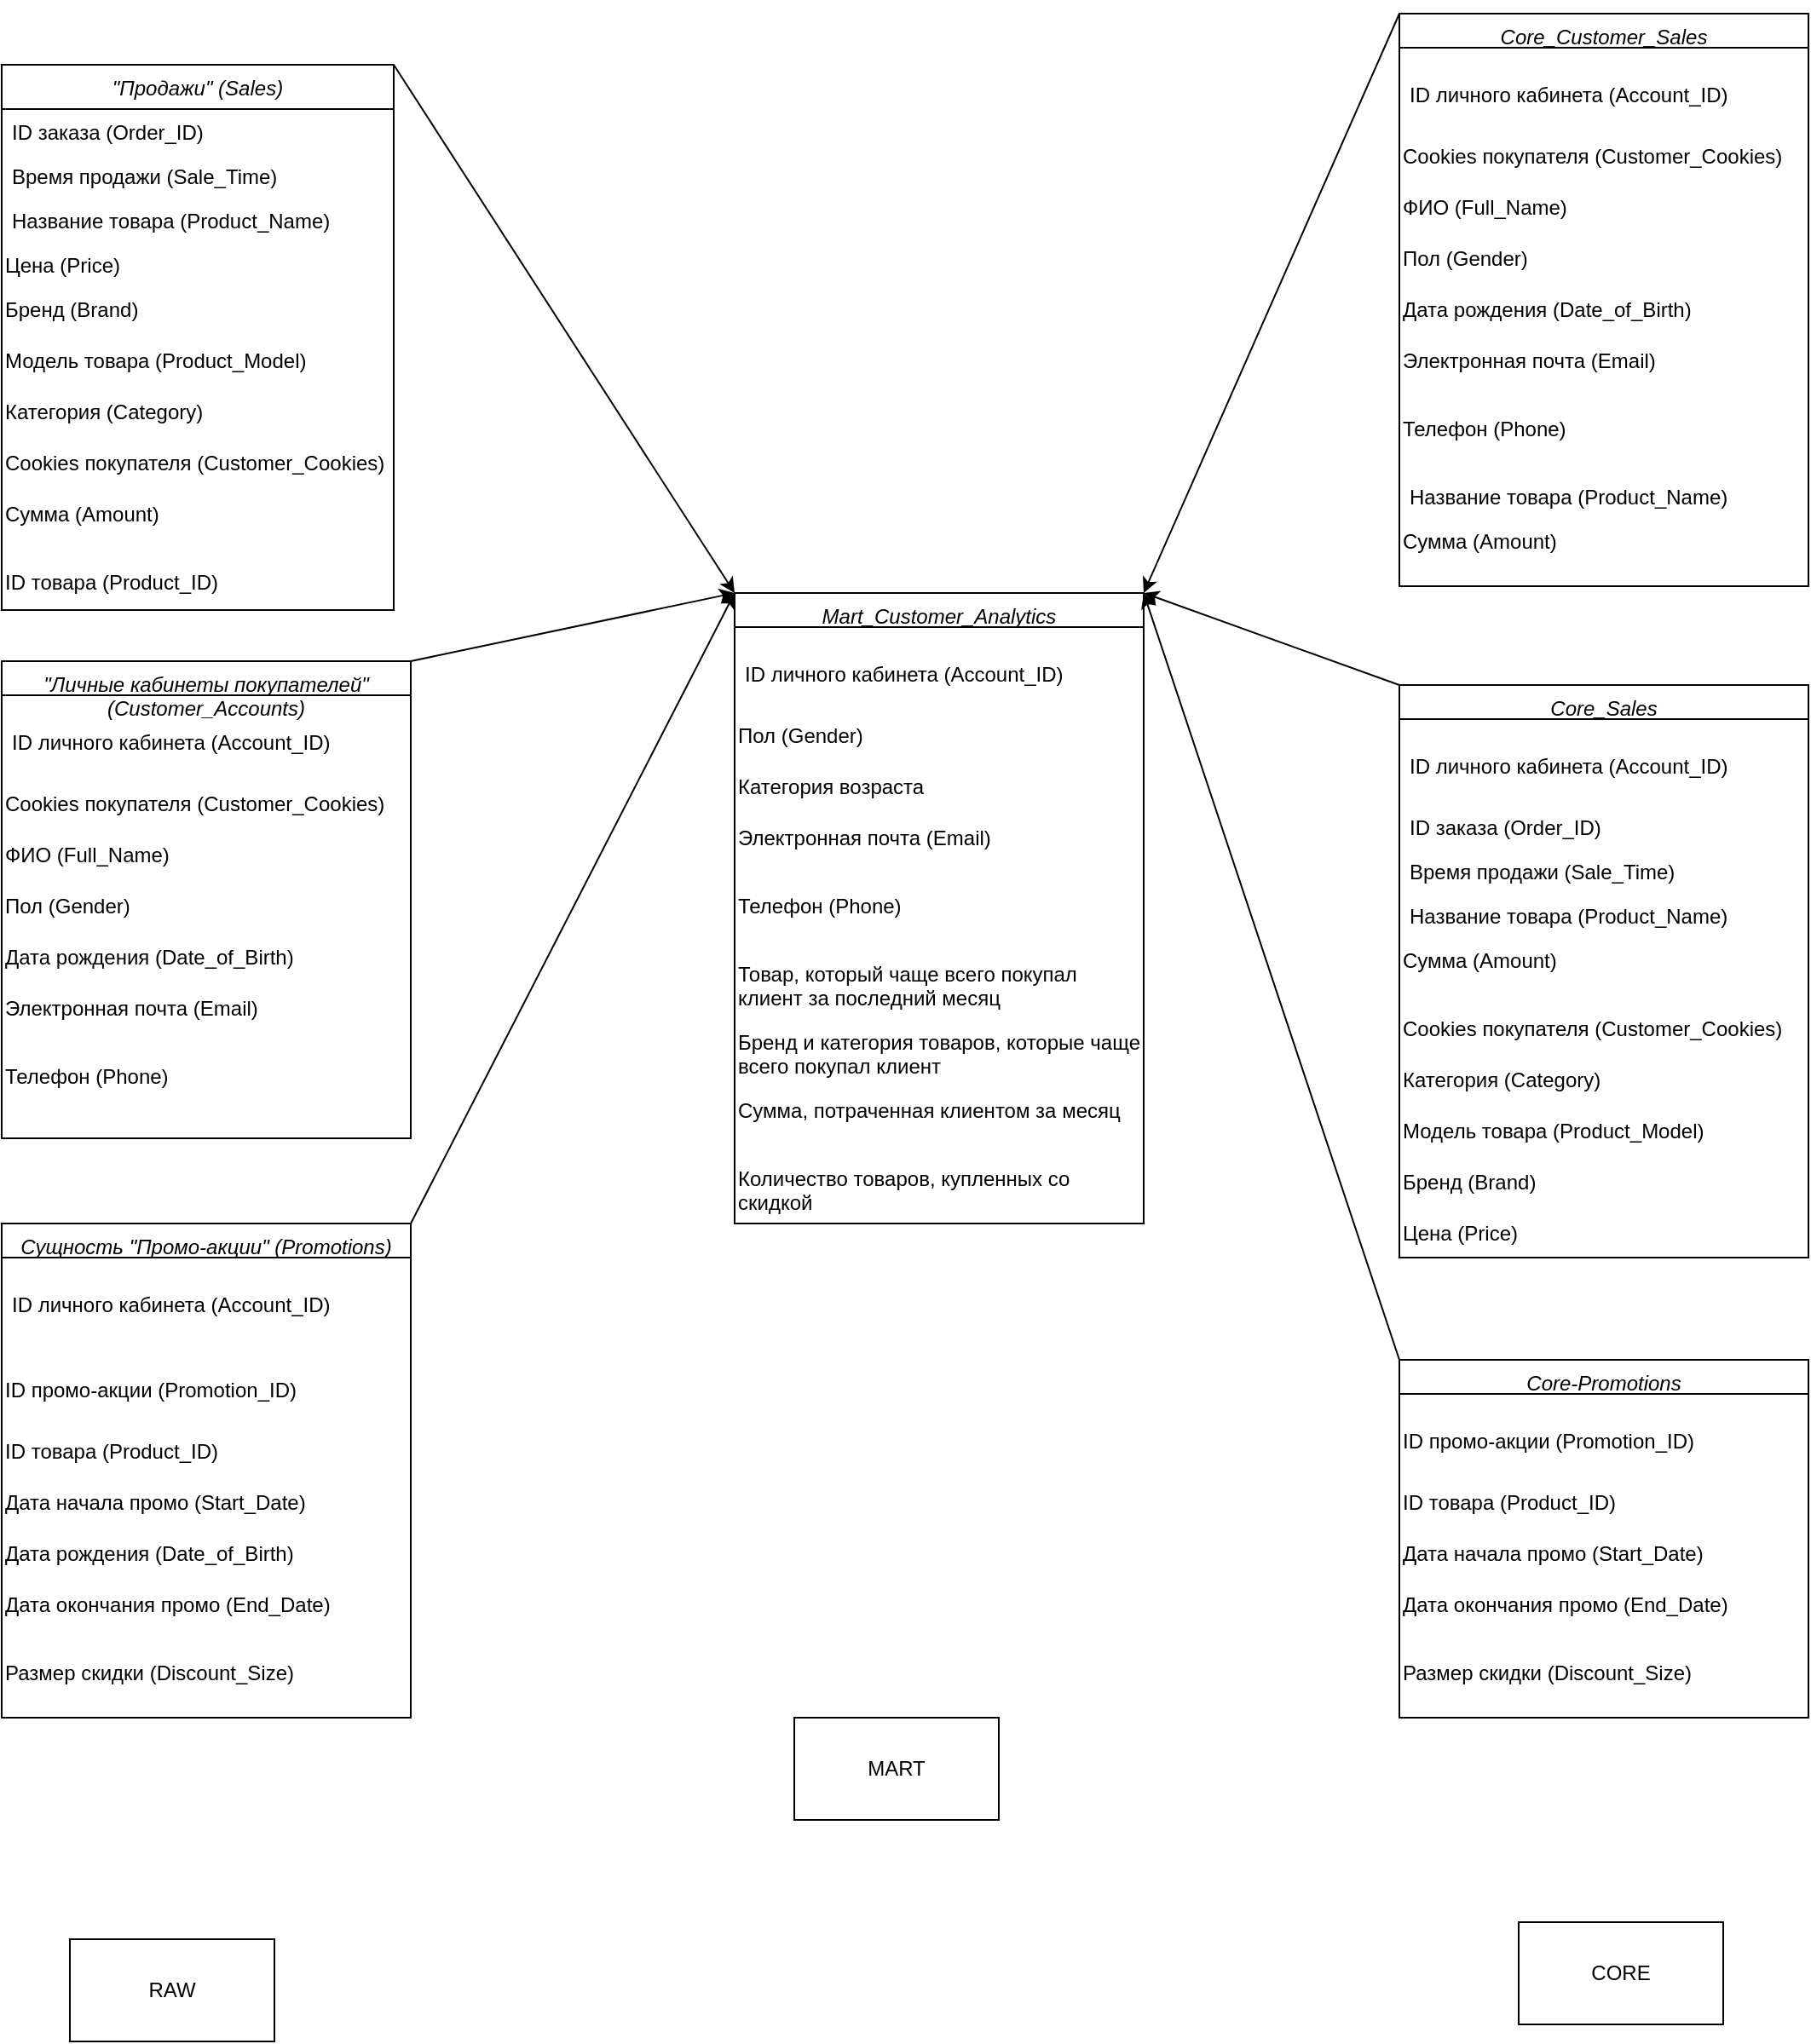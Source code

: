 <mxfile version="21.7.5" type="device">
  <diagram id="C5RBs43oDa-KdzZeNtuy" name="Page-1">
    <mxGraphModel dx="2007" dy="1625" grid="1" gridSize="10" guides="1" tooltips="1" connect="1" arrows="1" fold="1" page="1" pageScale="1" pageWidth="1169" pageHeight="827" math="0" shadow="0">
      <root>
        <mxCell id="WIyWlLk6GJQsqaUBKTNV-0" />
        <mxCell id="WIyWlLk6GJQsqaUBKTNV-1" parent="WIyWlLk6GJQsqaUBKTNV-0" />
        <mxCell id="zkfFHV4jXpPFQw0GAbJ--0" value="&quot;Продажи&quot; (Sales)" style="swimlane;fontStyle=2;align=center;verticalAlign=top;childLayout=stackLayout;horizontal=1;startSize=26;horizontalStack=0;resizeParent=1;resizeLast=0;collapsible=1;marginBottom=0;rounded=0;shadow=0;strokeWidth=1;" parent="WIyWlLk6GJQsqaUBKTNV-1" vertex="1">
          <mxGeometry x="60" y="40" width="230" height="320" as="geometry">
            <mxRectangle x="230" y="140" width="160" height="26" as="alternateBounds" />
          </mxGeometry>
        </mxCell>
        <mxCell id="zkfFHV4jXpPFQw0GAbJ--2" value="ID заказа (Order_ID)" style="text;align=left;verticalAlign=top;spacingLeft=4;spacingRight=4;overflow=hidden;rotatable=0;points=[[0,0.5],[1,0.5]];portConstraint=eastwest;rounded=0;shadow=0;html=0;" parent="zkfFHV4jXpPFQw0GAbJ--0" vertex="1">
          <mxGeometry y="26" width="230" height="26" as="geometry" />
        </mxCell>
        <mxCell id="zkfFHV4jXpPFQw0GAbJ--3" value="Время продажи (Sale_Time)" style="text;align=left;verticalAlign=top;spacingLeft=4;spacingRight=4;overflow=hidden;rotatable=0;points=[[0,0.5],[1,0.5]];portConstraint=eastwest;rounded=0;shadow=0;html=0;" parent="zkfFHV4jXpPFQw0GAbJ--0" vertex="1">
          <mxGeometry y="52" width="230" height="26" as="geometry" />
        </mxCell>
        <mxCell id="KQoIIr9sLk1v1GStxZdK-7" value="Название товара (Product_Name)" style="text;align=left;verticalAlign=top;spacingLeft=4;spacingRight=4;overflow=hidden;rotatable=0;points=[[0,0.5],[1,0.5]];portConstraint=eastwest;rounded=0;shadow=0;html=0;" parent="zkfFHV4jXpPFQw0GAbJ--0" vertex="1">
          <mxGeometry y="78" width="230" height="26" as="geometry" />
        </mxCell>
        <mxCell id="KQoIIr9sLk1v1GStxZdK-12" value="Цена (Price)" style="text;whiteSpace=wrap;html=1;" parent="zkfFHV4jXpPFQw0GAbJ--0" vertex="1">
          <mxGeometry y="104" width="230" height="26" as="geometry" />
        </mxCell>
        <mxCell id="KQoIIr9sLk1v1GStxZdK-13" value="Бренд (Brand)" style="text;whiteSpace=wrap;html=1;" parent="zkfFHV4jXpPFQw0GAbJ--0" vertex="1">
          <mxGeometry y="130" width="230" height="30" as="geometry" />
        </mxCell>
        <mxCell id="KQoIIr9sLk1v1GStxZdK-14" value="Модель товара (Product_Model)" style="text;whiteSpace=wrap;html=1;" parent="zkfFHV4jXpPFQw0GAbJ--0" vertex="1">
          <mxGeometry y="160" width="230" height="30" as="geometry" />
        </mxCell>
        <mxCell id="KQoIIr9sLk1v1GStxZdK-15" value="Категория (Category)" style="text;whiteSpace=wrap;html=1;" parent="zkfFHV4jXpPFQw0GAbJ--0" vertex="1">
          <mxGeometry y="190" width="230" height="30" as="geometry" />
        </mxCell>
        <mxCell id="KQoIIr9sLk1v1GStxZdK-16" value="Cookies покупателя (Customer_Cookies)" style="text;whiteSpace=wrap;html=1;" parent="zkfFHV4jXpPFQw0GAbJ--0" vertex="1">
          <mxGeometry y="220" width="230" height="30" as="geometry" />
        </mxCell>
        <mxCell id="KQoIIr9sLk1v1GStxZdK-17" value="Сумма (Amount)" style="text;whiteSpace=wrap;html=1;" parent="zkfFHV4jXpPFQw0GAbJ--0" vertex="1">
          <mxGeometry y="250" width="230" height="40" as="geometry" />
        </mxCell>
        <mxCell id="KQoIIr9sLk1v1GStxZdK-74" value="ID товара (Product_ID)" style="text;whiteSpace=wrap;html=1;" parent="zkfFHV4jXpPFQw0GAbJ--0" vertex="1">
          <mxGeometry y="290" width="230" height="30" as="geometry" />
        </mxCell>
        <mxCell id="KQoIIr9sLk1v1GStxZdK-54" value="&quot;Личные кабинеты покупателей&quot; &#xa;(Customer_Accounts)" style="swimlane;fontStyle=2;align=center;verticalAlign=top;childLayout=stackLayout;horizontal=1;startSize=20;horizontalStack=0;resizeParent=1;resizeLast=0;collapsible=1;marginBottom=0;rounded=0;shadow=0;strokeWidth=1;" parent="WIyWlLk6GJQsqaUBKTNV-1" vertex="1">
          <mxGeometry x="60" y="390" width="240" height="280" as="geometry">
            <mxRectangle x="60" y="390" width="160" height="26" as="alternateBounds" />
          </mxGeometry>
        </mxCell>
        <mxCell id="KQoIIr9sLk1v1GStxZdK-57" value="&#xa;ID личного кабинета (Account_ID)" style="text;align=left;verticalAlign=top;spacingLeft=4;spacingRight=4;overflow=hidden;rotatable=0;points=[[0,0.5],[1,0.5]];portConstraint=eastwest;rounded=0;shadow=0;html=0;" parent="KQoIIr9sLk1v1GStxZdK-54" vertex="1">
          <mxGeometry y="20" width="240" height="50" as="geometry" />
        </mxCell>
        <mxCell id="KQoIIr9sLk1v1GStxZdK-58" value="Cookies покупателя (Customer_Cookies)" style="text;whiteSpace=wrap;html=1;" parent="KQoIIr9sLk1v1GStxZdK-54" vertex="1">
          <mxGeometry y="70" width="240" height="30" as="geometry" />
        </mxCell>
        <mxCell id="KQoIIr9sLk1v1GStxZdK-60" value="ФИО (Full_Name)" style="text;whiteSpace=wrap;html=1;" parent="KQoIIr9sLk1v1GStxZdK-54" vertex="1">
          <mxGeometry y="100" width="240" height="30" as="geometry" />
        </mxCell>
        <mxCell id="KQoIIr9sLk1v1GStxZdK-61" value="Пол (Gender)" style="text;whiteSpace=wrap;html=1;" parent="KQoIIr9sLk1v1GStxZdK-54" vertex="1">
          <mxGeometry y="130" width="240" height="30" as="geometry" />
        </mxCell>
        <mxCell id="KQoIIr9sLk1v1GStxZdK-62" value="Дата рождения (Date_of_Birth)" style="text;whiteSpace=wrap;html=1;" parent="KQoIIr9sLk1v1GStxZdK-54" vertex="1">
          <mxGeometry y="160" width="240" height="30" as="geometry" />
        </mxCell>
        <mxCell id="KQoIIr9sLk1v1GStxZdK-63" value="Электронная почта (Email)" style="text;whiteSpace=wrap;html=1;" parent="KQoIIr9sLk1v1GStxZdK-54" vertex="1">
          <mxGeometry y="190" width="240" height="40" as="geometry" />
        </mxCell>
        <mxCell id="KQoIIr9sLk1v1GStxZdK-64" value="Телефон (Phone)" style="text;whiteSpace=wrap;html=1;" parent="KQoIIr9sLk1v1GStxZdK-54" vertex="1">
          <mxGeometry y="230" width="240" height="40" as="geometry" />
        </mxCell>
        <mxCell id="KQoIIr9sLk1v1GStxZdK-65" value="Сущность &quot;Промо-акции&quot; (Promotions)" style="swimlane;fontStyle=2;align=center;verticalAlign=top;childLayout=stackLayout;horizontal=1;startSize=20;horizontalStack=0;resizeParent=1;resizeLast=0;collapsible=1;marginBottom=0;rounded=0;shadow=0;strokeWidth=1;" parent="WIyWlLk6GJQsqaUBKTNV-1" vertex="1">
          <mxGeometry x="60" y="720" width="240" height="290" as="geometry">
            <mxRectangle x="60" y="390" width="160" height="26" as="alternateBounds" />
          </mxGeometry>
        </mxCell>
        <mxCell id="KQoIIr9sLk1v1GStxZdK-66" value="&#xa;ID личного кабинета (Account_ID)" style="text;align=left;verticalAlign=top;spacingLeft=4;spacingRight=4;overflow=hidden;rotatable=0;points=[[0,0.5],[1,0.5]];portConstraint=eastwest;rounded=0;shadow=0;html=0;" parent="KQoIIr9sLk1v1GStxZdK-65" vertex="1">
          <mxGeometry y="20" width="240" height="50" as="geometry" />
        </mxCell>
        <mxCell id="KQoIIr9sLk1v1GStxZdK-67" value="&#xa;ID промо-акции (Promotion_ID)&#xa;&#xa;" style="text;whiteSpace=wrap;html=1;" parent="KQoIIr9sLk1v1GStxZdK-65" vertex="1">
          <mxGeometry y="70" width="240" height="50" as="geometry" />
        </mxCell>
        <mxCell id="KQoIIr9sLk1v1GStxZdK-68" value="ID товара (Product_ID)" style="text;whiteSpace=wrap;html=1;" parent="KQoIIr9sLk1v1GStxZdK-65" vertex="1">
          <mxGeometry y="120" width="240" height="30" as="geometry" />
        </mxCell>
        <mxCell id="KQoIIr9sLk1v1GStxZdK-69" value="Дата начала промо (Start_Date)" style="text;whiteSpace=wrap;html=1;" parent="KQoIIr9sLk1v1GStxZdK-65" vertex="1">
          <mxGeometry y="150" width="240" height="30" as="geometry" />
        </mxCell>
        <mxCell id="KQoIIr9sLk1v1GStxZdK-70" value="Дата рождения (Date_of_Birth)" style="text;whiteSpace=wrap;html=1;" parent="KQoIIr9sLk1v1GStxZdK-65" vertex="1">
          <mxGeometry y="180" width="240" height="30" as="geometry" />
        </mxCell>
        <mxCell id="KQoIIr9sLk1v1GStxZdK-71" value="Дата окончания промо (End_Date)" style="text;whiteSpace=wrap;html=1;" parent="KQoIIr9sLk1v1GStxZdK-65" vertex="1">
          <mxGeometry y="210" width="240" height="40" as="geometry" />
        </mxCell>
        <mxCell id="KQoIIr9sLk1v1GStxZdK-72" value="Размер скидки (Discount_Size)" style="text;whiteSpace=wrap;html=1;" parent="KQoIIr9sLk1v1GStxZdK-65" vertex="1">
          <mxGeometry y="250" width="240" height="40" as="geometry" />
        </mxCell>
        <mxCell id="KQoIIr9sLk1v1GStxZdK-87" value="Core_Customer_Sales" style="swimlane;fontStyle=2;align=center;verticalAlign=top;childLayout=stackLayout;horizontal=1;startSize=20;horizontalStack=0;resizeParent=1;resizeLast=0;collapsible=1;marginBottom=0;rounded=0;shadow=0;strokeWidth=1;" parent="WIyWlLk6GJQsqaUBKTNV-1" vertex="1">
          <mxGeometry x="880" y="10" width="240" height="336" as="geometry">
            <mxRectangle x="60" y="390" width="160" height="26" as="alternateBounds" />
          </mxGeometry>
        </mxCell>
        <mxCell id="KQoIIr9sLk1v1GStxZdK-88" value="&#xa;ID личного кабинета (Account_ID)" style="text;align=left;verticalAlign=top;spacingLeft=4;spacingRight=4;overflow=hidden;rotatable=0;points=[[0,0.5],[1,0.5]];portConstraint=eastwest;rounded=0;shadow=0;html=0;" parent="KQoIIr9sLk1v1GStxZdK-87" vertex="1">
          <mxGeometry y="20" width="240" height="50" as="geometry" />
        </mxCell>
        <mxCell id="KQoIIr9sLk1v1GStxZdK-89" value="Cookies покупателя (Customer_Cookies)" style="text;whiteSpace=wrap;html=1;" parent="KQoIIr9sLk1v1GStxZdK-87" vertex="1">
          <mxGeometry y="70" width="240" height="30" as="geometry" />
        </mxCell>
        <mxCell id="KQoIIr9sLk1v1GStxZdK-90" value="ФИО (Full_Name)" style="text;whiteSpace=wrap;html=1;" parent="KQoIIr9sLk1v1GStxZdK-87" vertex="1">
          <mxGeometry y="100" width="240" height="30" as="geometry" />
        </mxCell>
        <mxCell id="KQoIIr9sLk1v1GStxZdK-91" value="Пол (Gender)" style="text;whiteSpace=wrap;html=1;" parent="KQoIIr9sLk1v1GStxZdK-87" vertex="1">
          <mxGeometry y="130" width="240" height="30" as="geometry" />
        </mxCell>
        <mxCell id="KQoIIr9sLk1v1GStxZdK-92" value="Дата рождения (Date_of_Birth)" style="text;whiteSpace=wrap;html=1;" parent="KQoIIr9sLk1v1GStxZdK-87" vertex="1">
          <mxGeometry y="160" width="240" height="30" as="geometry" />
        </mxCell>
        <mxCell id="KQoIIr9sLk1v1GStxZdK-93" value="Электронная почта (Email)" style="text;whiteSpace=wrap;html=1;" parent="KQoIIr9sLk1v1GStxZdK-87" vertex="1">
          <mxGeometry y="190" width="240" height="40" as="geometry" />
        </mxCell>
        <mxCell id="KQoIIr9sLk1v1GStxZdK-94" value="Телефон (Phone)" style="text;whiteSpace=wrap;html=1;" parent="KQoIIr9sLk1v1GStxZdK-87" vertex="1">
          <mxGeometry y="230" width="240" height="40" as="geometry" />
        </mxCell>
        <mxCell id="KQoIIr9sLk1v1GStxZdK-95" value="Название товара (Product_Name)" style="text;align=left;verticalAlign=top;spacingLeft=4;spacingRight=4;overflow=hidden;rotatable=0;points=[[0,0.5],[1,0.5]];portConstraint=eastwest;rounded=0;shadow=0;html=0;" parent="KQoIIr9sLk1v1GStxZdK-87" vertex="1">
          <mxGeometry y="270" width="240" height="26" as="geometry" />
        </mxCell>
        <mxCell id="JDsBrTvlCNx9yT8jEmw5-9" value="Сумма (Amount)" style="text;whiteSpace=wrap;html=1;" parent="KQoIIr9sLk1v1GStxZdK-87" vertex="1">
          <mxGeometry y="296" width="240" height="40" as="geometry" />
        </mxCell>
        <mxCell id="JDsBrTvlCNx9yT8jEmw5-0" value="Mart_Customer_Analytics" style="swimlane;fontStyle=2;align=center;verticalAlign=top;childLayout=stackLayout;horizontal=1;startSize=20;horizontalStack=0;resizeParent=1;resizeLast=0;collapsible=1;marginBottom=0;rounded=0;shadow=0;strokeWidth=1;" parent="WIyWlLk6GJQsqaUBKTNV-1" vertex="1">
          <mxGeometry x="490" y="350" width="240" height="370" as="geometry">
            <mxRectangle x="60" y="390" width="160" height="26" as="alternateBounds" />
          </mxGeometry>
        </mxCell>
        <mxCell id="JDsBrTvlCNx9yT8jEmw5-1" value="&#xa;ID личного кабинета (Account_ID)" style="text;align=left;verticalAlign=top;spacingLeft=4;spacingRight=4;overflow=hidden;rotatable=0;points=[[0,0.5],[1,0.5]];portConstraint=eastwest;rounded=0;shadow=0;html=0;" parent="JDsBrTvlCNx9yT8jEmw5-0" vertex="1">
          <mxGeometry y="20" width="240" height="50" as="geometry" />
        </mxCell>
        <mxCell id="JDsBrTvlCNx9yT8jEmw5-4" value="Пол (Gender)" style="text;whiteSpace=wrap;html=1;" parent="JDsBrTvlCNx9yT8jEmw5-0" vertex="1">
          <mxGeometry y="70" width="240" height="30" as="geometry" />
        </mxCell>
        <mxCell id="JDsBrTvlCNx9yT8jEmw5-5" value="Категория возраста" style="text;whiteSpace=wrap;html=1;" parent="JDsBrTvlCNx9yT8jEmw5-0" vertex="1">
          <mxGeometry y="100" width="240" height="30" as="geometry" />
        </mxCell>
        <mxCell id="JDsBrTvlCNx9yT8jEmw5-6" value="Электронная почта (Email)" style="text;whiteSpace=wrap;html=1;" parent="JDsBrTvlCNx9yT8jEmw5-0" vertex="1">
          <mxGeometry y="130" width="240" height="40" as="geometry" />
        </mxCell>
        <mxCell id="cgq-GnrCAWINxvIh_VWa-0" value="Телефон (Phone)" style="text;whiteSpace=wrap;html=1;" parent="JDsBrTvlCNx9yT8jEmw5-0" vertex="1">
          <mxGeometry y="170" width="240" height="40" as="geometry" />
        </mxCell>
        <mxCell id="cgq-GnrCAWINxvIh_VWa-2" value="Товар, который чаще всего покупал клиент за последний месяц" style="text;whiteSpace=wrap;html=1;" parent="JDsBrTvlCNx9yT8jEmw5-0" vertex="1">
          <mxGeometry y="210" width="240" height="40" as="geometry" />
        </mxCell>
        <mxCell id="cgq-GnrCAWINxvIh_VWa-3" value="Бренд и категория товаров, которые чаще всего покупал клиент" style="text;whiteSpace=wrap;html=1;" parent="JDsBrTvlCNx9yT8jEmw5-0" vertex="1">
          <mxGeometry y="250" width="240" height="40" as="geometry" />
        </mxCell>
        <mxCell id="cgq-GnrCAWINxvIh_VWa-4" value="Сумма, потраченная клиентом за месяц" style="text;whiteSpace=wrap;html=1;" parent="JDsBrTvlCNx9yT8jEmw5-0" vertex="1">
          <mxGeometry y="290" width="240" height="40" as="geometry" />
        </mxCell>
        <mxCell id="cgq-GnrCAWINxvIh_VWa-5" value="Количество товаров, купленных со скидкой" style="text;whiteSpace=wrap;html=1;" parent="JDsBrTvlCNx9yT8jEmw5-0" vertex="1">
          <mxGeometry y="330" width="240" height="40" as="geometry" />
        </mxCell>
        <mxCell id="JDsBrTvlCNx9yT8jEmw5-14" value="RAW" style="rounded=0;whiteSpace=wrap;html=1;" parent="WIyWlLk6GJQsqaUBKTNV-1" vertex="1">
          <mxGeometry x="100" y="1140" width="120" height="60" as="geometry" />
        </mxCell>
        <mxCell id="JDsBrTvlCNx9yT8jEmw5-15" value="CORE" style="rounded=0;whiteSpace=wrap;html=1;" parent="WIyWlLk6GJQsqaUBKTNV-1" vertex="1">
          <mxGeometry x="950" y="1130" width="120" height="60" as="geometry" />
        </mxCell>
        <mxCell id="JDsBrTvlCNx9yT8jEmw5-16" value="MART" style="rounded=0;whiteSpace=wrap;html=1;" parent="WIyWlLk6GJQsqaUBKTNV-1" vertex="1">
          <mxGeometry x="525" y="1010" width="120" height="60" as="geometry" />
        </mxCell>
        <mxCell id="COVLW4JXiHytEF5L1Nmi-0" value="Core_Sales" style="swimlane;fontStyle=2;align=center;verticalAlign=top;childLayout=stackLayout;horizontal=1;startSize=20;horizontalStack=0;resizeParent=1;resizeLast=0;collapsible=1;marginBottom=0;rounded=0;shadow=0;strokeWidth=1;" vertex="1" parent="WIyWlLk6GJQsqaUBKTNV-1">
          <mxGeometry x="880" y="404" width="240" height="336" as="geometry">
            <mxRectangle x="60" y="390" width="160" height="26" as="alternateBounds" />
          </mxGeometry>
        </mxCell>
        <mxCell id="COVLW4JXiHytEF5L1Nmi-1" value="&#xa;ID личного кабинета (Account_ID)" style="text;align=left;verticalAlign=top;spacingLeft=4;spacingRight=4;overflow=hidden;rotatable=0;points=[[0,0.5],[1,0.5]];portConstraint=eastwest;rounded=0;shadow=0;html=0;" vertex="1" parent="COVLW4JXiHytEF5L1Nmi-0">
          <mxGeometry y="20" width="240" height="50" as="geometry" />
        </mxCell>
        <mxCell id="COVLW4JXiHytEF5L1Nmi-10" value="ID заказа (Order_ID)" style="text;align=left;verticalAlign=top;spacingLeft=4;spacingRight=4;overflow=hidden;rotatable=0;points=[[0,0.5],[1,0.5]];portConstraint=eastwest;rounded=0;shadow=0;html=0;" vertex="1" parent="COVLW4JXiHytEF5L1Nmi-0">
          <mxGeometry y="70" width="240" height="26" as="geometry" />
        </mxCell>
        <mxCell id="COVLW4JXiHytEF5L1Nmi-11" value="Время продажи (Sale_Time)" style="text;align=left;verticalAlign=top;spacingLeft=4;spacingRight=4;overflow=hidden;rotatable=0;points=[[0,0.5],[1,0.5]];portConstraint=eastwest;rounded=0;shadow=0;html=0;" vertex="1" parent="COVLW4JXiHytEF5L1Nmi-0">
          <mxGeometry y="96" width="240" height="26" as="geometry" />
        </mxCell>
        <mxCell id="COVLW4JXiHytEF5L1Nmi-12" value="Название товара (Product_Name)" style="text;align=left;verticalAlign=top;spacingLeft=4;spacingRight=4;overflow=hidden;rotatable=0;points=[[0,0.5],[1,0.5]];portConstraint=eastwest;rounded=0;shadow=0;html=0;" vertex="1" parent="COVLW4JXiHytEF5L1Nmi-0">
          <mxGeometry y="122" width="240" height="26" as="geometry" />
        </mxCell>
        <mxCell id="COVLW4JXiHytEF5L1Nmi-18" value="Сумма (Amount)" style="text;whiteSpace=wrap;html=1;" vertex="1" parent="COVLW4JXiHytEF5L1Nmi-0">
          <mxGeometry y="148" width="240" height="40" as="geometry" />
        </mxCell>
        <mxCell id="COVLW4JXiHytEF5L1Nmi-17" value="Cookies покупателя (Customer_Cookies)" style="text;whiteSpace=wrap;html=1;" vertex="1" parent="COVLW4JXiHytEF5L1Nmi-0">
          <mxGeometry y="188" width="240" height="30" as="geometry" />
        </mxCell>
        <mxCell id="COVLW4JXiHytEF5L1Nmi-16" value="Категория (Category)" style="text;whiteSpace=wrap;html=1;" vertex="1" parent="COVLW4JXiHytEF5L1Nmi-0">
          <mxGeometry y="218" width="240" height="30" as="geometry" />
        </mxCell>
        <mxCell id="COVLW4JXiHytEF5L1Nmi-15" value="Модель товара (Product_Model)" style="text;whiteSpace=wrap;html=1;" vertex="1" parent="COVLW4JXiHytEF5L1Nmi-0">
          <mxGeometry y="248" width="240" height="30" as="geometry" />
        </mxCell>
        <mxCell id="COVLW4JXiHytEF5L1Nmi-14" value="Бренд (Brand)" style="text;whiteSpace=wrap;html=1;" vertex="1" parent="COVLW4JXiHytEF5L1Nmi-0">
          <mxGeometry y="278" width="240" height="30" as="geometry" />
        </mxCell>
        <mxCell id="COVLW4JXiHytEF5L1Nmi-13" value="Цена (Price)" style="text;whiteSpace=wrap;html=1;" vertex="1" parent="COVLW4JXiHytEF5L1Nmi-0">
          <mxGeometry y="308" width="240" height="26" as="geometry" />
        </mxCell>
        <mxCell id="COVLW4JXiHytEF5L1Nmi-19" value="Core-Promotions" style="swimlane;fontStyle=2;align=center;verticalAlign=top;childLayout=stackLayout;horizontal=1;startSize=20;horizontalStack=0;resizeParent=1;resizeLast=0;collapsible=1;marginBottom=0;rounded=0;shadow=0;strokeWidth=1;" vertex="1" parent="WIyWlLk6GJQsqaUBKTNV-1">
          <mxGeometry x="880" y="800" width="240" height="210" as="geometry">
            <mxRectangle x="60" y="390" width="160" height="26" as="alternateBounds" />
          </mxGeometry>
        </mxCell>
        <mxCell id="COVLW4JXiHytEF5L1Nmi-21" value="&#xa;ID промо-акции (Promotion_ID)&#xa;&#xa;" style="text;whiteSpace=wrap;html=1;" vertex="1" parent="COVLW4JXiHytEF5L1Nmi-19">
          <mxGeometry y="20" width="240" height="50" as="geometry" />
        </mxCell>
        <mxCell id="COVLW4JXiHytEF5L1Nmi-22" value="ID товара (Product_ID)" style="text;whiteSpace=wrap;html=1;" vertex="1" parent="COVLW4JXiHytEF5L1Nmi-19">
          <mxGeometry y="70" width="240" height="30" as="geometry" />
        </mxCell>
        <mxCell id="COVLW4JXiHytEF5L1Nmi-23" value="Дата начала промо (Start_Date)" style="text;whiteSpace=wrap;html=1;" vertex="1" parent="COVLW4JXiHytEF5L1Nmi-19">
          <mxGeometry y="100" width="240" height="30" as="geometry" />
        </mxCell>
        <mxCell id="COVLW4JXiHytEF5L1Nmi-25" value="Дата окончания промо (End_Date)" style="text;whiteSpace=wrap;html=1;" vertex="1" parent="COVLW4JXiHytEF5L1Nmi-19">
          <mxGeometry y="130" width="240" height="40" as="geometry" />
        </mxCell>
        <mxCell id="COVLW4JXiHytEF5L1Nmi-26" value="Размер скидки (Discount_Size)" style="text;whiteSpace=wrap;html=1;" vertex="1" parent="COVLW4JXiHytEF5L1Nmi-19">
          <mxGeometry y="170" width="240" height="40" as="geometry" />
        </mxCell>
        <mxCell id="COVLW4JXiHytEF5L1Nmi-35" value="" style="endArrow=classic;html=1;rounded=0;exitX=1;exitY=0;exitDx=0;exitDy=0;entryX=0;entryY=0;entryDx=0;entryDy=0;" edge="1" parent="WIyWlLk6GJQsqaUBKTNV-1" source="zkfFHV4jXpPFQw0GAbJ--0" target="JDsBrTvlCNx9yT8jEmw5-0">
          <mxGeometry width="50" height="50" relative="1" as="geometry">
            <mxPoint x="870" y="740" as="sourcePoint" />
            <mxPoint x="920" y="690" as="targetPoint" />
          </mxGeometry>
        </mxCell>
        <mxCell id="COVLW4JXiHytEF5L1Nmi-36" value="" style="endArrow=classic;html=1;rounded=0;exitX=1;exitY=0;exitDx=0;exitDy=0;entryX=0;entryY=0;entryDx=0;entryDy=0;" edge="1" parent="WIyWlLk6GJQsqaUBKTNV-1" source="KQoIIr9sLk1v1GStxZdK-54" target="JDsBrTvlCNx9yT8jEmw5-0">
          <mxGeometry width="50" height="50" relative="1" as="geometry">
            <mxPoint x="870" y="740" as="sourcePoint" />
            <mxPoint x="920" y="690" as="targetPoint" />
          </mxGeometry>
        </mxCell>
        <mxCell id="COVLW4JXiHytEF5L1Nmi-37" value="" style="endArrow=classic;html=1;rounded=0;exitX=1;exitY=0;exitDx=0;exitDy=0;entryX=0;entryY=0;entryDx=0;entryDy=0;" edge="1" parent="WIyWlLk6GJQsqaUBKTNV-1" source="KQoIIr9sLk1v1GStxZdK-65" target="JDsBrTvlCNx9yT8jEmw5-0">
          <mxGeometry width="50" height="50" relative="1" as="geometry">
            <mxPoint x="870" y="740" as="sourcePoint" />
            <mxPoint x="920" y="690" as="targetPoint" />
          </mxGeometry>
        </mxCell>
        <mxCell id="COVLW4JXiHytEF5L1Nmi-39" value="" style="endArrow=classic;html=1;rounded=0;exitX=0;exitY=0;exitDx=0;exitDy=0;entryX=1;entryY=0;entryDx=0;entryDy=0;" edge="1" parent="WIyWlLk6GJQsqaUBKTNV-1" source="KQoIIr9sLk1v1GStxZdK-87" target="JDsBrTvlCNx9yT8jEmw5-0">
          <mxGeometry width="50" height="50" relative="1" as="geometry">
            <mxPoint x="870" y="740" as="sourcePoint" />
            <mxPoint x="920" y="690" as="targetPoint" />
          </mxGeometry>
        </mxCell>
        <mxCell id="COVLW4JXiHytEF5L1Nmi-40" value="" style="endArrow=classic;html=1;rounded=0;entryX=1;entryY=0;entryDx=0;entryDy=0;exitX=0;exitY=0;exitDx=0;exitDy=0;" edge="1" parent="WIyWlLk6GJQsqaUBKTNV-1" source="COVLW4JXiHytEF5L1Nmi-0" target="JDsBrTvlCNx9yT8jEmw5-0">
          <mxGeometry width="50" height="50" relative="1" as="geometry">
            <mxPoint x="870" y="740" as="sourcePoint" />
            <mxPoint x="920" y="690" as="targetPoint" />
          </mxGeometry>
        </mxCell>
        <mxCell id="COVLW4JXiHytEF5L1Nmi-41" value="" style="endArrow=classic;html=1;rounded=0;exitX=0;exitY=0;exitDx=0;exitDy=0;entryX=1;entryY=0;entryDx=0;entryDy=0;" edge="1" parent="WIyWlLk6GJQsqaUBKTNV-1" source="COVLW4JXiHytEF5L1Nmi-19" target="JDsBrTvlCNx9yT8jEmw5-0">
          <mxGeometry width="50" height="50" relative="1" as="geometry">
            <mxPoint x="870" y="740" as="sourcePoint" />
            <mxPoint x="920" y="690" as="targetPoint" />
          </mxGeometry>
        </mxCell>
      </root>
    </mxGraphModel>
  </diagram>
</mxfile>

